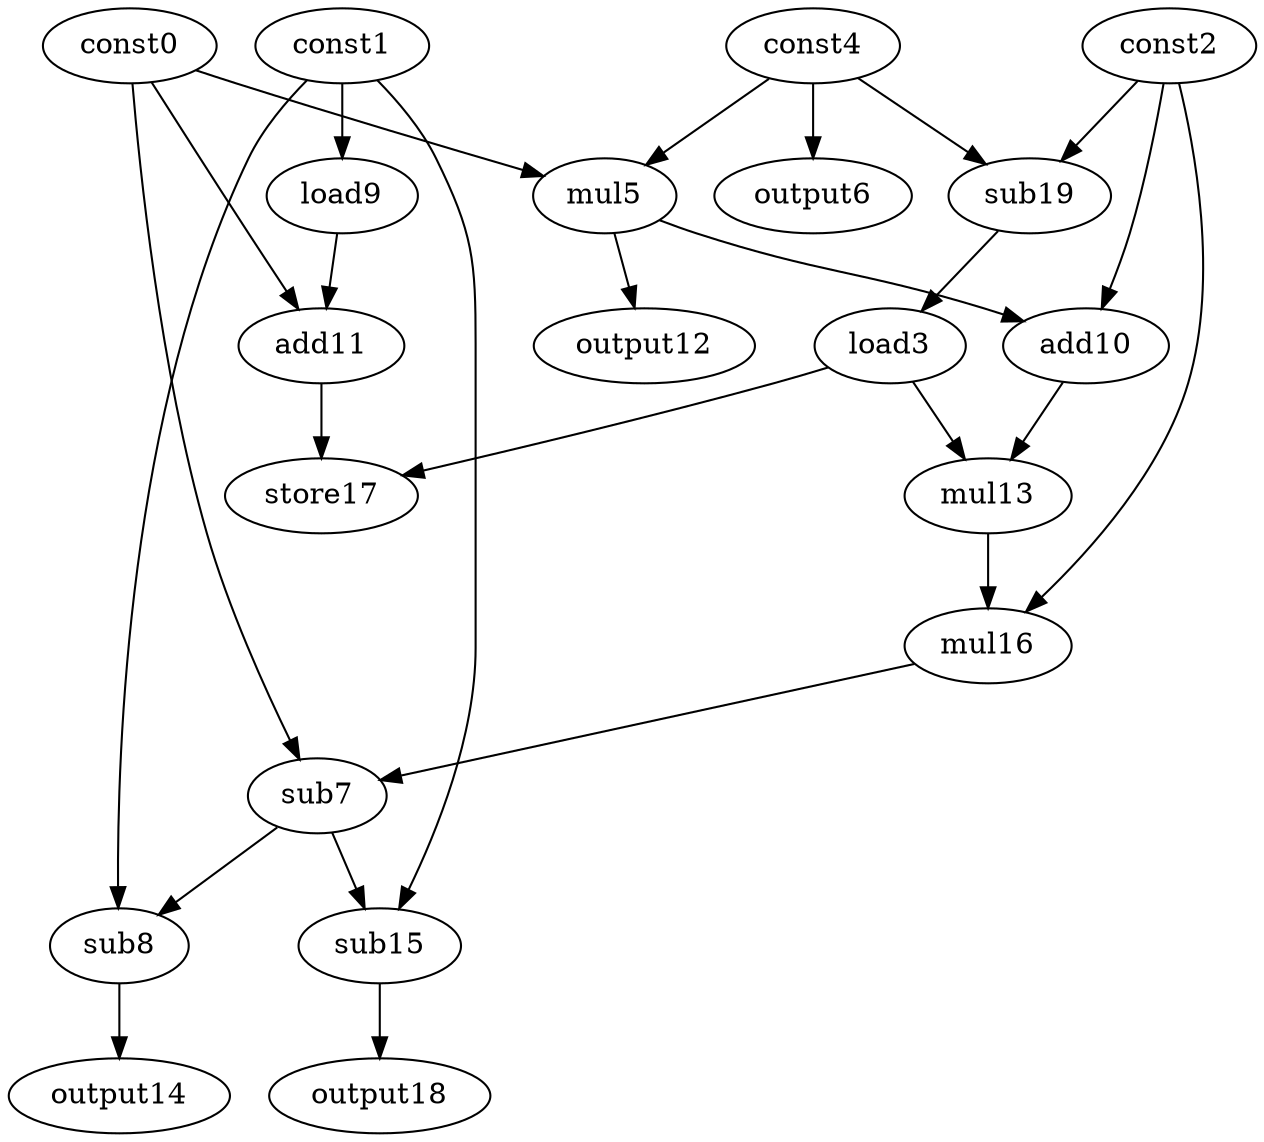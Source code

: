digraph G { 
const0[opcode=const]; 
const1[opcode=const]; 
const2[opcode=const]; 
load3[opcode=load]; 
const4[opcode=const]; 
mul5[opcode=mul]; 
output6[opcode=output]; 
sub7[opcode=sub]; 
sub8[opcode=sub]; 
load9[opcode=load]; 
add10[opcode=add]; 
add11[opcode=add]; 
output12[opcode=output]; 
mul13[opcode=mul]; 
output14[opcode=output]; 
sub15[opcode=sub]; 
mul16[opcode=mul]; 
store17[opcode=store]; 
output18[opcode=output]; 
sub19[opcode=sub]; 
const0->mul5[operand=0];
const4->mul5[operand=1];
const4->output6[operand=0];
const1->load9[operand=0];
const2->sub19[operand=0];
const4->sub19[operand=1];
sub19->load3[operand=0];
const2->add10[operand=0];
mul5->add10[operand=1];
const0->add11[operand=0];
load9->add11[operand=1];
mul5->output12[operand=0];
add10->mul13[operand=0];
load3->mul13[operand=1];
add11->store17[operand=0];
load3->store17[operand=1];
const2->mul16[operand=0];
mul13->mul16[operand=1];
mul16->sub7[operand=0];
const0->sub7[operand=1];
sub7->sub8[operand=0];
const1->sub8[operand=1];
sub7->sub15[operand=0];
const1->sub15[operand=1];
sub8->output14[operand=0];
sub15->output18[operand=0];
}
